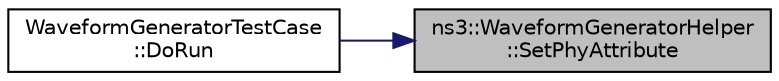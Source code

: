 digraph "ns3::WaveformGeneratorHelper::SetPhyAttribute"
{
 // LATEX_PDF_SIZE
  edge [fontname="Helvetica",fontsize="10",labelfontname="Helvetica",labelfontsize="10"];
  node [fontname="Helvetica",fontsize="10",shape=record];
  rankdir="RL";
  Node1 [label="ns3::WaveformGeneratorHelper\l::SetPhyAttribute",height=0.2,width=0.4,color="black", fillcolor="grey75", style="filled", fontcolor="black",tooltip=" "];
  Node1 -> Node2 [dir="back",color="midnightblue",fontsize="10",style="solid",fontname="Helvetica"];
  Node2 [label="WaveformGeneratorTestCase\l::DoRun",height=0.2,width=0.4,color="black", fillcolor="white", style="filled",URL="$class_waveform_generator_test_case.html#afc4a2a06f2340f858d030d1b3b5056f3",tooltip="Implementation to actually run this TestCase."];
}
